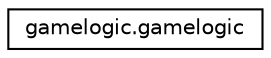 digraph "Graphical Class Hierarchy"
{
  edge [fontname="Helvetica",fontsize="10",labelfontname="Helvetica",labelfontsize="10"];
  node [fontname="Helvetica",fontsize="10",shape=record];
  rankdir="LR";
  Node0 [label="gamelogic.gamelogic",height=0.2,width=0.4,color="black", fillcolor="white", style="filled",URL="$classgamelogic_1_1gamelogic.html"];
}
